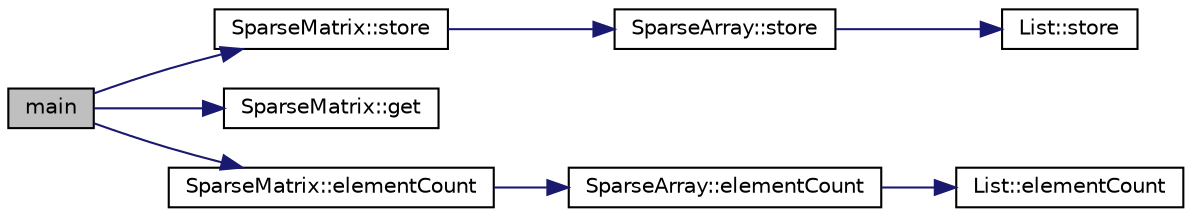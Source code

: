 digraph "main"
{
  edge [fontname="Helvetica",fontsize="10",labelfontname="Helvetica",labelfontsize="10"];
  node [fontname="Helvetica",fontsize="10",shape=record];
  rankdir="LR";
  Node1 [label="main",height=0.2,width=0.4,color="black", fillcolor="grey75", style="filled", fontcolor="black"];
  Node1 -> Node2 [color="midnightblue",fontsize="10",style="solid"];
  Node2 [label="SparseMatrix::store",height=0.2,width=0.4,color="black", fillcolor="white", style="filled",URL="$classSparseMatrix.html#a4e3b9721dcd31b6db675ab1fba2a83a3"];
  Node2 -> Node3 [color="midnightblue",fontsize="10",style="solid"];
  Node3 [label="SparseArray::store",height=0.2,width=0.4,color="black", fillcolor="white", style="filled",URL="$classSparseArray.html#a9950c0e59ecf391266e1031863b18984"];
  Node3 -> Node4 [color="midnightblue",fontsize="10",style="solid"];
  Node4 [label="List::store",height=0.2,width=0.4,color="black", fillcolor="white", style="filled",URL="$classList.html#ae769414aa9a0fc3374df51f3b787c5e9"];
  Node1 -> Node5 [color="midnightblue",fontsize="10",style="solid"];
  Node5 [label="SparseMatrix::get",height=0.2,width=0.4,color="black", fillcolor="white", style="filled",URL="$classSparseMatrix.html#a2e75c91152fd4f552b010b11aa04a6df"];
  Node1 -> Node6 [color="midnightblue",fontsize="10",style="solid"];
  Node6 [label="SparseMatrix::elementCount",height=0.2,width=0.4,color="black", fillcolor="white", style="filled",URL="$classSparseMatrix.html#ab81c07a21a8a25c953d9bd37773da4ee"];
  Node6 -> Node7 [color="midnightblue",fontsize="10",style="solid"];
  Node7 [label="SparseArray::elementCount",height=0.2,width=0.4,color="black", fillcolor="white", style="filled",URL="$classSparseArray.html#a73aa431df6e8d5dfeea682d9e2016acd"];
  Node7 -> Node8 [color="midnightblue",fontsize="10",style="solid"];
  Node8 [label="List::elementCount",height=0.2,width=0.4,color="black", fillcolor="white", style="filled",URL="$classList.html#a5ee9aff9e61a566f7ce0ac9c6153cda5"];
}
